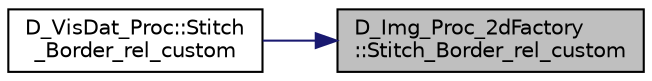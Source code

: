 digraph "D_Img_Proc_2dFactory::Stitch_Border_rel_custom"
{
 // LATEX_PDF_SIZE
  edge [fontname="Helvetica",fontsize="10",labelfontname="Helvetica",labelfontsize="10"];
  node [fontname="Helvetica",fontsize="10",shape=record];
  rankdir="RL";
  Node1 [label="D_Img_Proc_2dFactory\l::Stitch_Border_rel_custom",height=0.2,width=0.4,color="black", fillcolor="grey75", style="filled", fontcolor="black",tooltip=" "];
  Node1 -> Node2 [dir="back",color="midnightblue",fontsize="10",style="solid"];
  Node2 [label="D_VisDat_Proc::Stitch\l_Border_rel_custom",height=0.2,width=0.4,color="black", fillcolor="white", style="filled",URL="$class_d___vis_dat___proc.html#a1bd673dadbbca90ace5df193b495d0f3",tooltip=" "];
}
